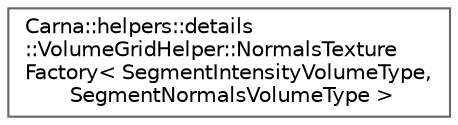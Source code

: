 digraph "Graphical Class Hierarchy"
{
 // LATEX_PDF_SIZE
  bgcolor="transparent";
  edge [fontname=Helvetica,fontsize=10,labelfontname=Helvetica,labelfontsize=10];
  node [fontname=Helvetica,fontsize=10,shape=box,height=0.2,width=0.4];
  rankdir="LR";
  Node0 [id="Node000000",label="Carna::helpers::details\l::VolumeGridHelper::NormalsTexture\lFactory\< SegmentIntensityVolumeType,\l SegmentNormalsVolumeType \>",height=0.2,width=0.4,color="grey40", fillcolor="white", style="filled",URL="$structCarna_1_1helpers_1_1details_1_1VolumeGridHelper_1_1NormalsTextureFactory.html",tooltip="Creates textures that represents base::VolumeSegmentNormalsComponent::normals in video memory."];
}

